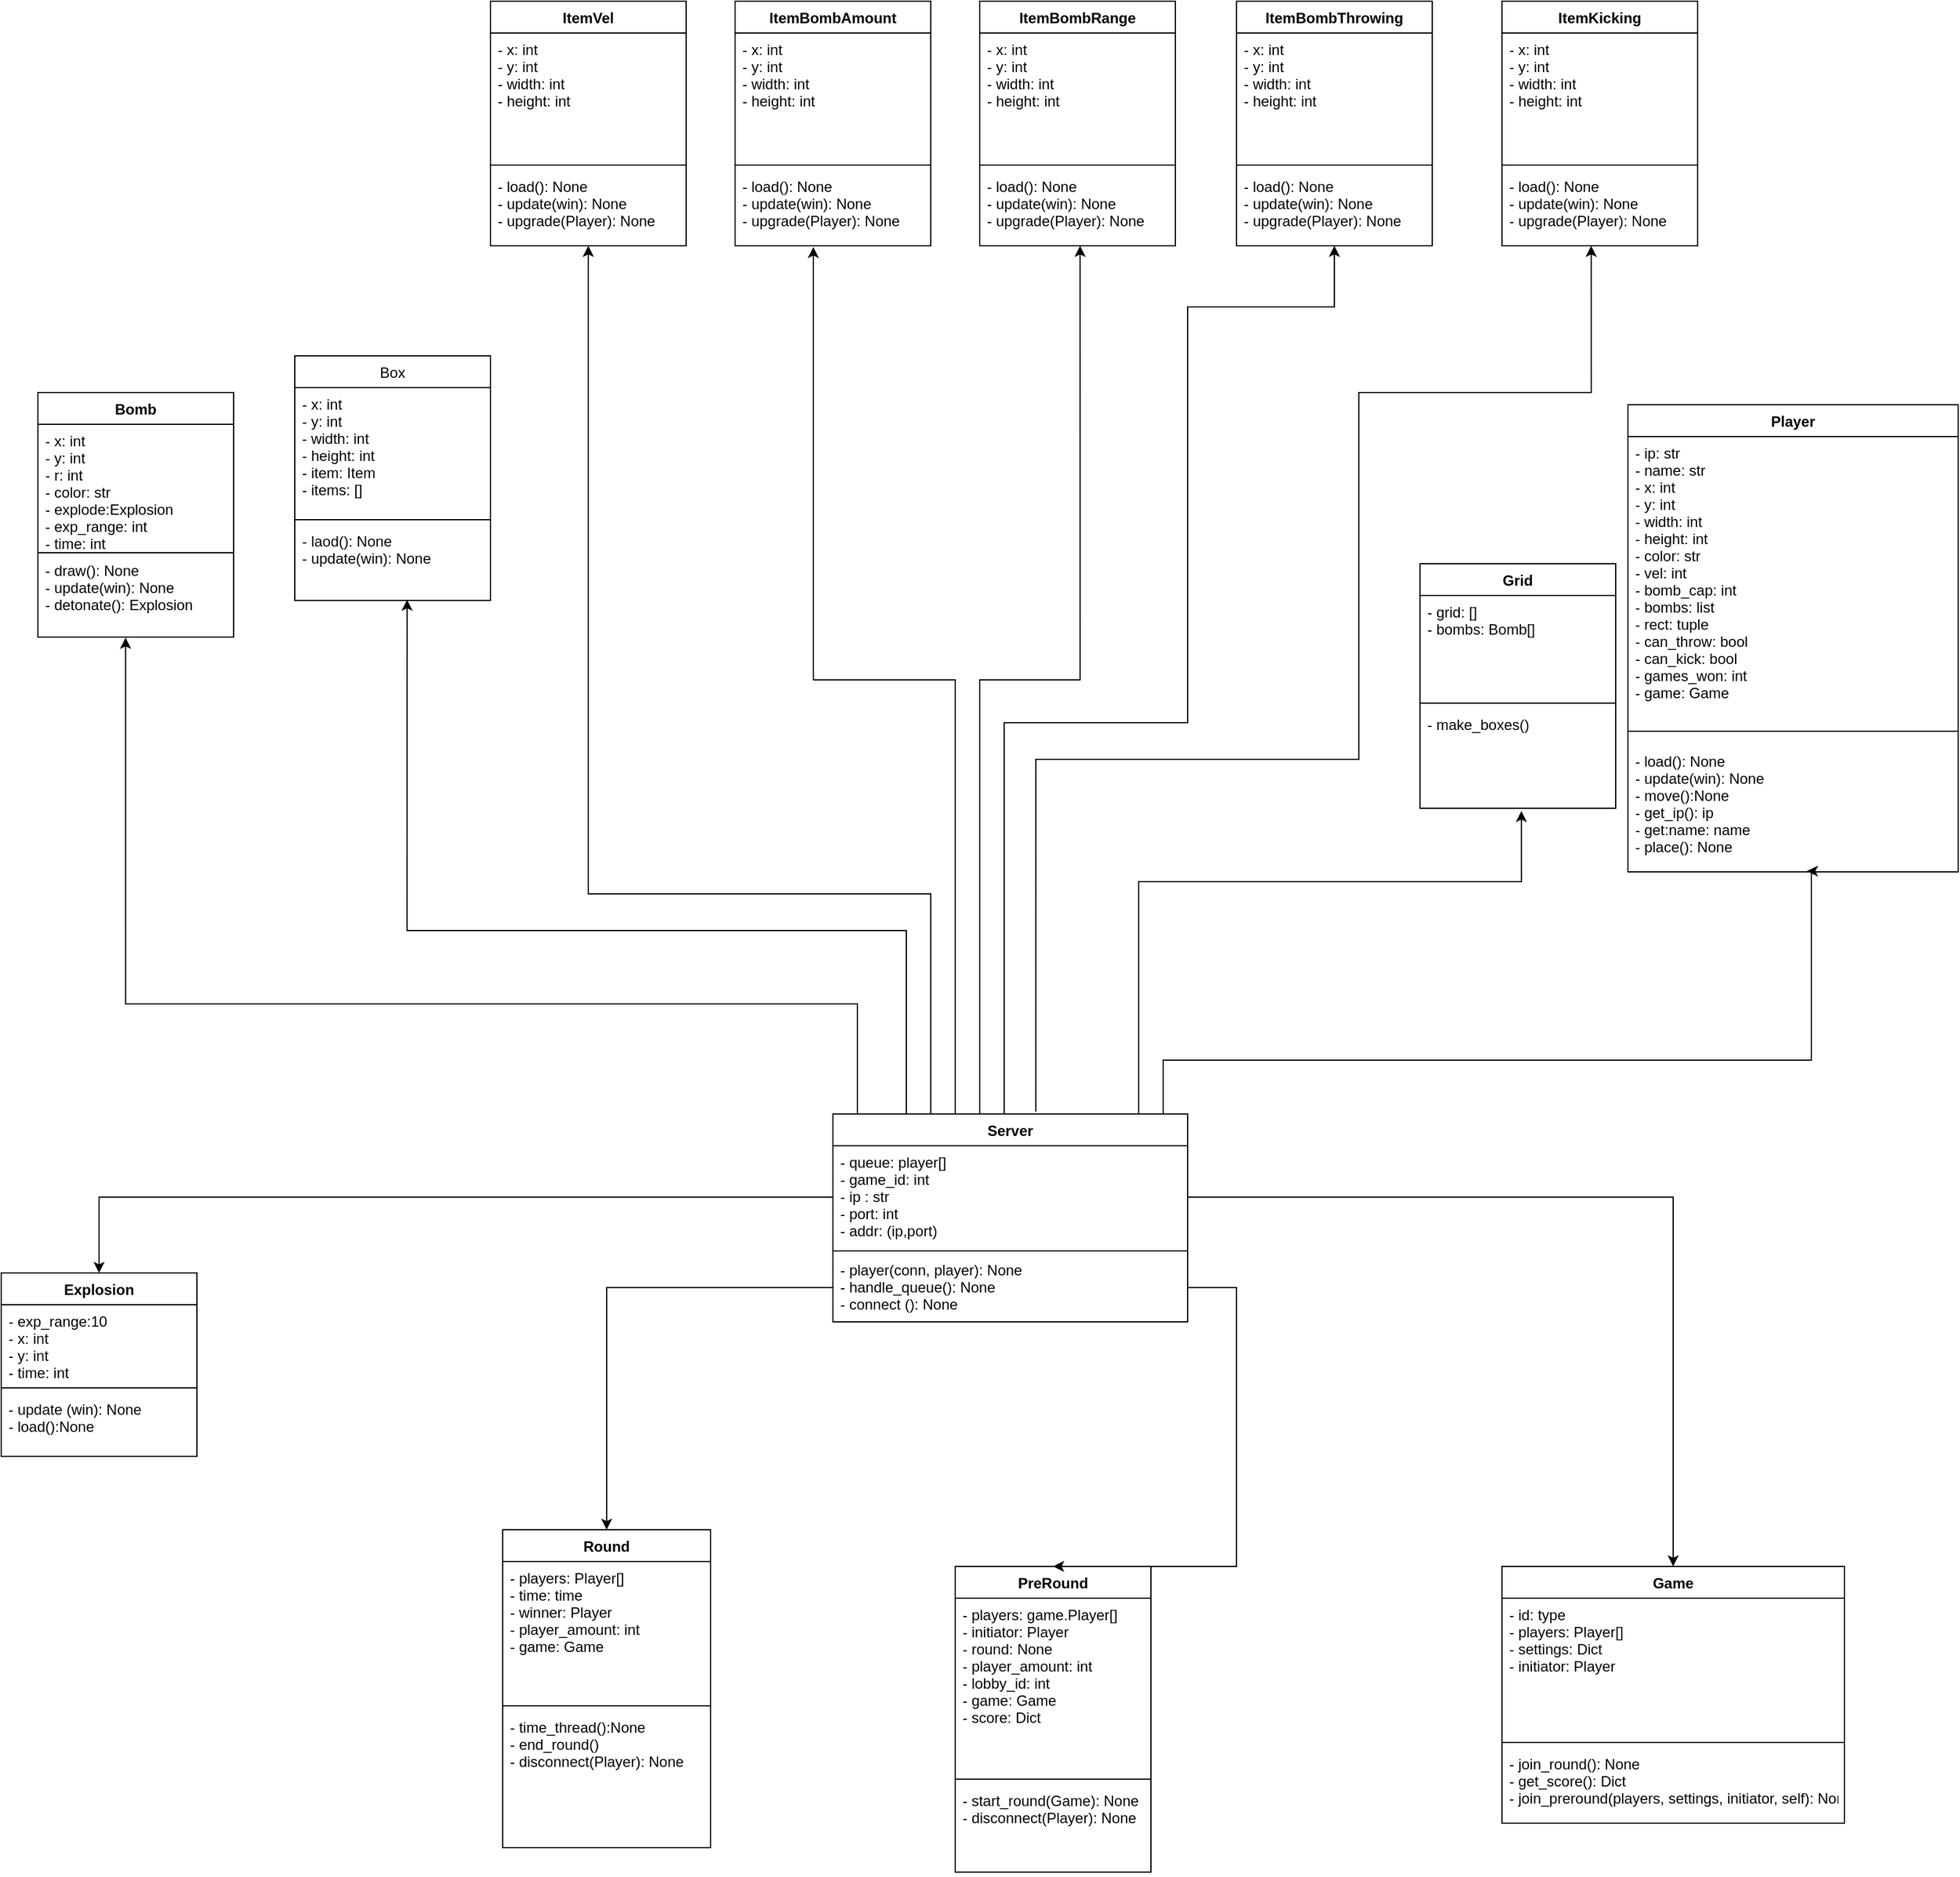 <mxfile version="14.2.7" type="github">
  <diagram id="Wmp_nvGAifpqo0GNtrIs" name="Page-1">
    <mxGraphModel dx="3197" dy="2499" grid="1" gridSize="10" guides="1" tooltips="1" connect="1" arrows="1" fold="1" page="1" pageScale="1" pageWidth="827" pageHeight="1169" math="0" shadow="0">
      <root>
        <mxCell id="0" />
        <mxCell id="1" parent="0" />
        <mxCell id="26dCUH4CpuSMbsz9YDj3-36" style="edgeStyle=orthogonalEdgeStyle;rounded=0;orthogonalLoop=1;jettySize=auto;html=1;exitX=0.084;exitY=0;exitDx=0;exitDy=0;entryX=0.448;entryY=1.008;entryDx=0;entryDy=0;entryPerimeter=0;exitPerimeter=0;" parent="1" source="26dCUH4CpuSMbsz9YDj3-45" target="26dCUH4CpuSMbsz9YDj3-57" edge="1">
          <mxGeometry relative="1" as="geometry">
            <Array as="points">
              <mxPoint x="300" y="150" />
              <mxPoint x="300" y="60" />
              <mxPoint x="-298" y="60" />
            </Array>
          </mxGeometry>
        </mxCell>
        <mxCell id="26dCUH4CpuSMbsz9YDj3-37" style="edgeStyle=orthogonalEdgeStyle;rounded=0;orthogonalLoop=1;jettySize=auto;html=1;entryX=0.542;entryY=0.994;entryDx=0;entryDy=0;entryPerimeter=0;" parent="1" source="26dCUH4CpuSMbsz9YDj3-45" target="26dCUH4CpuSMbsz9YDj3-53" edge="1">
          <mxGeometry relative="1" as="geometry">
            <Array as="points">
              <mxPoint x="550" y="106" />
              <mxPoint x="1080" y="106" />
              <mxPoint x="1080" y="-49" />
            </Array>
          </mxGeometry>
        </mxCell>
        <mxCell id="26dCUH4CpuSMbsz9YDj3-38" style="edgeStyle=orthogonalEdgeStyle;rounded=0;orthogonalLoop=1;jettySize=auto;html=1;entryX=0.574;entryY=0.991;entryDx=0;entryDy=0;entryPerimeter=0;" parent="1" source="26dCUH4CpuSMbsz9YDj3-45" target="26dCUH4CpuSMbsz9YDj3-81" edge="1">
          <mxGeometry relative="1" as="geometry">
            <Array as="points">
              <mxPoint x="340" />
              <mxPoint x="-68" />
            </Array>
          </mxGeometry>
        </mxCell>
        <mxCell id="26dCUH4CpuSMbsz9YDj3-39" style="edgeStyle=orthogonalEdgeStyle;rounded=0;orthogonalLoop=1;jettySize=auto;html=1;entryX=0.518;entryY=1.027;entryDx=0;entryDy=0;entryPerimeter=0;" parent="1" source="26dCUH4CpuSMbsz9YDj3-45" target="26dCUH4CpuSMbsz9YDj3-85" edge="1">
          <mxGeometry relative="1" as="geometry">
            <Array as="points">
              <mxPoint x="530" y="-40" />
              <mxPoint x="843" y="-40" />
            </Array>
          </mxGeometry>
        </mxCell>
        <mxCell id="26dCUH4CpuSMbsz9YDj3-40" style="edgeStyle=orthogonalEdgeStyle;rounded=0;orthogonalLoop=1;jettySize=auto;html=1;entryX=0.5;entryY=1;entryDx=0;entryDy=0;" parent="1" source="26dCUH4CpuSMbsz9YDj3-45" target="26dCUH4CpuSMbsz9YDj3-86" edge="1">
          <mxGeometry relative="1" as="geometry">
            <Array as="points">
              <mxPoint x="360" y="-30" />
              <mxPoint x="80" y="-30" />
            </Array>
          </mxGeometry>
        </mxCell>
        <mxCell id="26dCUH4CpuSMbsz9YDj3-41" style="edgeStyle=orthogonalEdgeStyle;rounded=0;orthogonalLoop=1;jettySize=auto;html=1;entryX=0.4;entryY=1.016;entryDx=0;entryDy=0;entryPerimeter=0;" parent="1" source="26dCUH4CpuSMbsz9YDj3-45" target="26dCUH4CpuSMbsz9YDj3-101" edge="1">
          <mxGeometry relative="1" as="geometry">
            <Array as="points">
              <mxPoint x="380" y="-205" />
              <mxPoint x="264" y="-205" />
            </Array>
          </mxGeometry>
        </mxCell>
        <mxCell id="26dCUH4CpuSMbsz9YDj3-42" style="edgeStyle=orthogonalEdgeStyle;rounded=0;orthogonalLoop=1;jettySize=auto;html=1;entryX=0.513;entryY=1;entryDx=0;entryDy=0;entryPerimeter=0;" parent="1" source="26dCUH4CpuSMbsz9YDj3-45" target="26dCUH4CpuSMbsz9YDj3-93" edge="1">
          <mxGeometry relative="1" as="geometry">
            <Array as="points">
              <mxPoint x="400" y="-205" />
              <mxPoint x="482" y="-205" />
            </Array>
          </mxGeometry>
        </mxCell>
        <mxCell id="26dCUH4CpuSMbsz9YDj3-43" style="edgeStyle=orthogonalEdgeStyle;rounded=0;orthogonalLoop=1;jettySize=auto;html=1;entryX=0.5;entryY=1;entryDx=0;entryDy=0;entryPerimeter=0;" parent="1" source="26dCUH4CpuSMbsz9YDj3-45" target="26dCUH4CpuSMbsz9YDj3-105" edge="1">
          <mxGeometry relative="1" as="geometry">
            <Array as="points">
              <mxPoint x="420" y="-170" />
              <mxPoint x="570" y="-170" />
              <mxPoint x="570" y="-510" />
              <mxPoint x="690" y="-510" />
            </Array>
          </mxGeometry>
        </mxCell>
        <mxCell id="26dCUH4CpuSMbsz9YDj3-44" style="edgeStyle=orthogonalEdgeStyle;rounded=0;orthogonalLoop=1;jettySize=auto;html=1;entryX=0.456;entryY=1;entryDx=0;entryDy=0;entryPerimeter=0;exitX=0.572;exitY=-0.012;exitDx=0;exitDy=0;exitPerimeter=0;" parent="1" source="26dCUH4CpuSMbsz9YDj3-45" target="26dCUH4CpuSMbsz9YDj3-97" edge="1">
          <mxGeometry relative="1" as="geometry">
            <Array as="points">
              <mxPoint x="446" y="-140" />
              <mxPoint x="710" y="-140" />
              <mxPoint x="710" y="-440" />
              <mxPoint x="900" y="-440" />
            </Array>
          </mxGeometry>
        </mxCell>
        <mxCell id="26dCUH4CpuSMbsz9YDj3-45" value="Server" style="swimlane;fontStyle=1;align=center;verticalAlign=top;childLayout=stackLayout;horizontal=1;startSize=26;horizontalStack=0;resizeParent=1;resizeParentMax=0;resizeLast=0;collapsible=1;marginBottom=0;" parent="1" vertex="1">
          <mxGeometry x="280" y="150" width="290" height="170" as="geometry" />
        </mxCell>
        <mxCell id="26dCUH4CpuSMbsz9YDj3-46" value="- queue: player[]&#xa;- game_id: int&#xa;- ip : str&#xa;- port: int&#xa;- addr: (ip,port) " style="text;strokeColor=none;fillColor=none;align=left;verticalAlign=top;spacingLeft=4;spacingRight=4;overflow=hidden;rotatable=0;points=[[0,0.5],[1,0.5]];portConstraint=eastwest;" parent="26dCUH4CpuSMbsz9YDj3-45" vertex="1">
          <mxGeometry y="26" width="290" height="84" as="geometry" />
        </mxCell>
        <mxCell id="26dCUH4CpuSMbsz9YDj3-47" value="" style="line;strokeWidth=1;fillColor=none;align=left;verticalAlign=middle;spacingTop=-1;spacingLeft=3;spacingRight=3;rotatable=0;labelPosition=right;points=[];portConstraint=eastwest;" parent="26dCUH4CpuSMbsz9YDj3-45" vertex="1">
          <mxGeometry y="110" width="290" height="4" as="geometry" />
        </mxCell>
        <mxCell id="26dCUH4CpuSMbsz9YDj3-48" value="- player(conn, player): None&#xa;- handle_queue(): None&#xa;- connect (): None&#xa;" style="text;strokeColor=none;fillColor=none;align=left;verticalAlign=top;spacingLeft=4;spacingRight=4;overflow=hidden;rotatable=0;points=[[0,0.5],[1,0.5]];portConstraint=eastwest;" parent="26dCUH4CpuSMbsz9YDj3-45" vertex="1">
          <mxGeometry y="114" width="290" height="56" as="geometry" />
        </mxCell>
        <mxCell id="26dCUH4CpuSMbsz9YDj3-49" style="edgeStyle=orthogonalEdgeStyle;rounded=0;orthogonalLoop=1;jettySize=auto;html=1;exitX=1;exitY=0.5;exitDx=0;exitDy=0;" parent="26dCUH4CpuSMbsz9YDj3-45" source="26dCUH4CpuSMbsz9YDj3-46" target="26dCUH4CpuSMbsz9YDj3-46" edge="1">
          <mxGeometry relative="1" as="geometry" />
        </mxCell>
        <mxCell id="26dCUH4CpuSMbsz9YDj3-50" value="Player" style="swimlane;fontStyle=1;align=center;verticalAlign=top;childLayout=stackLayout;horizontal=1;startSize=26;horizontalStack=0;resizeParent=1;resizeParentMax=0;resizeLast=0;collapsible=1;marginBottom=0;" parent="1" vertex="1">
          <mxGeometry x="930" y="-430" width="270" height="382" as="geometry" />
        </mxCell>
        <mxCell id="26dCUH4CpuSMbsz9YDj3-51" value="- ip: str&#xa;- name: str &#xa;- x: int&#xa;- y: int&#xa;- width: int&#xa;- height: int&#xa;- color: str&#xa;- vel: int&#xa;- bomb_cap: int&#xa;- bombs: list&#xa;- rect: tuple&#xa;- can_throw: bool&#xa;- can_kick: bool&#xa;- games_won: int&#xa;- game: Game&#xa;&#xa;" style="text;strokeColor=none;fillColor=none;align=left;verticalAlign=top;spacingLeft=4;spacingRight=4;overflow=hidden;rotatable=0;points=[[0,0.5],[1,0.5]];portConstraint=eastwest;" parent="26dCUH4CpuSMbsz9YDj3-50" vertex="1">
          <mxGeometry y="26" width="270" height="230" as="geometry" />
        </mxCell>
        <mxCell id="26dCUH4CpuSMbsz9YDj3-52" value="" style="line;strokeWidth=1;fillColor=none;align=left;verticalAlign=middle;spacingTop=-1;spacingLeft=3;spacingRight=3;rotatable=0;labelPosition=right;points=[];portConstraint=eastwest;" parent="26dCUH4CpuSMbsz9YDj3-50" vertex="1">
          <mxGeometry y="256" width="270" height="22" as="geometry" />
        </mxCell>
        <mxCell id="26dCUH4CpuSMbsz9YDj3-53" value="- load(): None&#xa;- update(win): None&#xa;- move():None&#xa;- get_ip(): ip&#xa;- get:name: name&#xa;- place(): None" style="text;strokeColor=none;fillColor=none;align=left;verticalAlign=top;spacingLeft=4;spacingRight=4;overflow=hidden;rotatable=0;points=[[0,0.5],[1,0.5]];portConstraint=eastwest;" parent="26dCUH4CpuSMbsz9YDj3-50" vertex="1">
          <mxGeometry y="278" width="270" height="104" as="geometry" />
        </mxCell>
        <mxCell id="26dCUH4CpuSMbsz9YDj3-54" value="Bomb" style="swimlane;fontStyle=1;align=center;verticalAlign=top;childLayout=stackLayout;horizontal=1;startSize=26;horizontalStack=0;resizeParent=1;resizeParentMax=0;resizeLast=0;collapsible=1;marginBottom=0;" parent="1" vertex="1">
          <mxGeometry x="-370" y="-440" width="160" height="200" as="geometry" />
        </mxCell>
        <mxCell id="26dCUH4CpuSMbsz9YDj3-55" value="- x: int&#xa;- y: int&#xa;- r: int&#xa;- color: str&#xa;- explode:Explosion&#xa;- exp_range: int&#xa;- time: int" style="text;strokeColor=none;fillColor=none;align=left;verticalAlign=top;spacingLeft=4;spacingRight=4;overflow=hidden;rotatable=0;points=[[0,0.5],[1,0.5]];portConstraint=eastwest;" parent="26dCUH4CpuSMbsz9YDj3-54" vertex="1">
          <mxGeometry y="26" width="160" height="104" as="geometry" />
        </mxCell>
        <mxCell id="26dCUH4CpuSMbsz9YDj3-56" value="" style="line;strokeWidth=1;fillColor=none;align=left;verticalAlign=middle;spacingTop=-1;spacingLeft=3;spacingRight=3;rotatable=0;labelPosition=right;points=[];portConstraint=eastwest;" parent="26dCUH4CpuSMbsz9YDj3-54" vertex="1">
          <mxGeometry y="130" width="160" height="2" as="geometry" />
        </mxCell>
        <mxCell id="26dCUH4CpuSMbsz9YDj3-57" value="- draw(): None&#xa;- update(win): None&#xa;- detonate(): Explosion" style="text;strokeColor=none;fillColor=none;align=left;verticalAlign=top;spacingLeft=4;spacingRight=4;overflow=hidden;rotatable=0;points=[[0,0.5],[1,0.5]];portConstraint=eastwest;" parent="26dCUH4CpuSMbsz9YDj3-54" vertex="1">
          <mxGeometry y="132" width="160" height="68" as="geometry" />
        </mxCell>
        <mxCell id="26dCUH4CpuSMbsz9YDj3-58" value="Explosion" style="swimlane;fontStyle=1;align=center;verticalAlign=top;childLayout=stackLayout;horizontal=1;startSize=26;horizontalStack=0;resizeParent=1;resizeParentMax=0;resizeLast=0;collapsible=1;marginBottom=0;" parent="1" vertex="1">
          <mxGeometry x="-400" y="280" width="160" height="150" as="geometry" />
        </mxCell>
        <mxCell id="26dCUH4CpuSMbsz9YDj3-59" value="- exp_range:10 &#xa;- x: int&#xa;- y: int&#xa;- time: int" style="text;strokeColor=none;fillColor=none;align=left;verticalAlign=top;spacingLeft=4;spacingRight=4;overflow=hidden;rotatable=0;points=[[0,0.5],[1,0.5]];portConstraint=eastwest;" parent="26dCUH4CpuSMbsz9YDj3-58" vertex="1">
          <mxGeometry y="26" width="160" height="64" as="geometry" />
        </mxCell>
        <mxCell id="26dCUH4CpuSMbsz9YDj3-60" value="" style="line;strokeWidth=1;fillColor=none;align=left;verticalAlign=middle;spacingTop=-1;spacingLeft=3;spacingRight=3;rotatable=0;labelPosition=right;points=[];portConstraint=eastwest;" parent="26dCUH4CpuSMbsz9YDj3-58" vertex="1">
          <mxGeometry y="90" width="160" height="8" as="geometry" />
        </mxCell>
        <mxCell id="26dCUH4CpuSMbsz9YDj3-61" value="- update (win): None&#xa;- load():None" style="text;strokeColor=none;fillColor=none;align=left;verticalAlign=top;spacingLeft=4;spacingRight=4;overflow=hidden;rotatable=0;points=[[0,0.5],[1,0.5]];portConstraint=eastwest;" parent="26dCUH4CpuSMbsz9YDj3-58" vertex="1">
          <mxGeometry y="98" width="160" height="52" as="geometry" />
        </mxCell>
        <mxCell id="26dCUH4CpuSMbsz9YDj3-62" style="edgeStyle=orthogonalEdgeStyle;rounded=0;orthogonalLoop=1;jettySize=auto;html=1;exitX=0;exitY=0.5;exitDx=0;exitDy=0;entryX=0.5;entryY=0;entryDx=0;entryDy=0;" parent="1" source="26dCUH4CpuSMbsz9YDj3-46" target="26dCUH4CpuSMbsz9YDj3-58" edge="1">
          <mxGeometry relative="1" as="geometry">
            <Array as="points">
              <mxPoint x="-320" y="218" />
            </Array>
          </mxGeometry>
        </mxCell>
        <mxCell id="26dCUH4CpuSMbsz9YDj3-63" value="Round" style="swimlane;fontStyle=1;align=center;verticalAlign=top;childLayout=stackLayout;horizontal=1;startSize=26;horizontalStack=0;resizeParent=1;resizeParentMax=0;resizeLast=0;collapsible=1;marginBottom=0;" parent="1" vertex="1">
          <mxGeometry x="10" y="490" width="170" height="260" as="geometry" />
        </mxCell>
        <mxCell id="26dCUH4CpuSMbsz9YDj3-64" value="- players: Player[]&#xa;- time: time&#xa;- winner: Player&#xa;- player_amount: int&#xa;- game: Game" style="text;align=left;verticalAlign=top;spacingLeft=4;spacingRight=4;overflow=hidden;rotatable=0;points=[[0,0.5],[1,0.5]];portConstraint=eastwest;" parent="26dCUH4CpuSMbsz9YDj3-63" vertex="1">
          <mxGeometry y="26" width="170" height="114" as="geometry" />
        </mxCell>
        <mxCell id="26dCUH4CpuSMbsz9YDj3-65" value="" style="line;strokeWidth=1;fillColor=none;align=left;verticalAlign=middle;spacingTop=-1;spacingLeft=3;spacingRight=3;rotatable=0;labelPosition=right;points=[];portConstraint=eastwest;" parent="26dCUH4CpuSMbsz9YDj3-63" vertex="1">
          <mxGeometry y="140" width="170" height="8" as="geometry" />
        </mxCell>
        <mxCell id="26dCUH4CpuSMbsz9YDj3-66" value="- time_thread():None&#xa;- end_round()&#xa;- disconnect(Player): None " style="text;strokeColor=none;fillColor=none;align=left;verticalAlign=top;spacingLeft=4;spacingRight=4;overflow=hidden;rotatable=0;points=[[0,0.5],[1,0.5]];portConstraint=eastwest;" parent="26dCUH4CpuSMbsz9YDj3-63" vertex="1">
          <mxGeometry y="148" width="170" height="112" as="geometry" />
        </mxCell>
        <mxCell id="26dCUH4CpuSMbsz9YDj3-67" style="edgeStyle=orthogonalEdgeStyle;rounded=0;orthogonalLoop=1;jettySize=auto;html=1;exitX=0;exitY=0.5;exitDx=0;exitDy=0;" parent="1" source="26dCUH4CpuSMbsz9YDj3-48" target="26dCUH4CpuSMbsz9YDj3-63" edge="1">
          <mxGeometry relative="1" as="geometry" />
        </mxCell>
        <mxCell id="26dCUH4CpuSMbsz9YDj3-68" value="PreRound" style="swimlane;fontStyle=1;align=center;verticalAlign=top;childLayout=stackLayout;horizontal=1;startSize=26;horizontalStack=0;resizeParent=1;resizeParentMax=0;resizeLast=0;collapsible=1;marginBottom=0;" parent="1" vertex="1">
          <mxGeometry x="380" y="520" width="160" height="250" as="geometry" />
        </mxCell>
        <mxCell id="26dCUH4CpuSMbsz9YDj3-69" value="- players: game.Player[]&#xa;- initiator: Player&#xa;- round: None&#xa;- player_amount: int&#xa;- lobby_id: int&#xa;- game: Game&#xa;- score: Dict&#xa;&#xa;" style="text;strokeColor=none;fillColor=none;align=left;verticalAlign=top;spacingLeft=4;spacingRight=4;overflow=hidden;rotatable=0;points=[[0,0.5],[1,0.5]];portConstraint=eastwest;" parent="26dCUH4CpuSMbsz9YDj3-68" vertex="1">
          <mxGeometry y="26" width="160" height="144" as="geometry" />
        </mxCell>
        <mxCell id="26dCUH4CpuSMbsz9YDj3-70" value="" style="line;strokeWidth=1;fillColor=none;align=left;verticalAlign=middle;spacingTop=-1;spacingLeft=3;spacingRight=3;rotatable=0;labelPosition=right;points=[];portConstraint=eastwest;" parent="26dCUH4CpuSMbsz9YDj3-68" vertex="1">
          <mxGeometry y="170" width="160" height="8" as="geometry" />
        </mxCell>
        <mxCell id="26dCUH4CpuSMbsz9YDj3-71" value="- start_round(Game): None&#xa;- disconnect(Player): None&#xa;" style="text;strokeColor=none;fillColor=none;align=left;verticalAlign=top;spacingLeft=4;spacingRight=4;overflow=hidden;rotatable=0;points=[[0,0.5],[1,0.5]];portConstraint=eastwest;" parent="26dCUH4CpuSMbsz9YDj3-68" vertex="1">
          <mxGeometry y="178" width="160" height="72" as="geometry" />
        </mxCell>
        <mxCell id="26dCUH4CpuSMbsz9YDj3-72" style="edgeStyle=orthogonalEdgeStyle;rounded=0;orthogonalLoop=1;jettySize=auto;html=1;exitX=1;exitY=0.5;exitDx=0;exitDy=0;entryX=0.5;entryY=0;entryDx=0;entryDy=0;" parent="1" source="26dCUH4CpuSMbsz9YDj3-48" target="26dCUH4CpuSMbsz9YDj3-68" edge="1">
          <mxGeometry relative="1" as="geometry">
            <Array as="points">
              <mxPoint x="610" y="292" />
            </Array>
          </mxGeometry>
        </mxCell>
        <mxCell id="26dCUH4CpuSMbsz9YDj3-73" style="edgeStyle=orthogonalEdgeStyle;rounded=0;orthogonalLoop=1;jettySize=auto;html=1;entryX=0.5;entryY=0;entryDx=0;entryDy=0;" parent="1" source="26dCUH4CpuSMbsz9YDj3-46" target="26dCUH4CpuSMbsz9YDj3-74" edge="1">
          <mxGeometry relative="1" as="geometry">
            <mxPoint x="790.0" y="320" as="targetPoint" />
          </mxGeometry>
        </mxCell>
        <mxCell id="26dCUH4CpuSMbsz9YDj3-74" value="Game" style="swimlane;fontStyle=1;align=center;verticalAlign=top;childLayout=stackLayout;horizontal=1;startSize=26;horizontalStack=0;resizeParent=1;resizeParentMax=0;resizeLast=0;collapsible=1;marginBottom=0;" parent="1" vertex="1">
          <mxGeometry x="827" y="520" width="280" height="210" as="geometry" />
        </mxCell>
        <mxCell id="26dCUH4CpuSMbsz9YDj3-75" value="- id: type&#xa;- players: Player[]&#xa;- settings: Dict&#xa;- initiator: Player" style="text;strokeColor=none;fillColor=none;align=left;verticalAlign=top;spacingLeft=4;spacingRight=4;overflow=hidden;rotatable=0;points=[[0,0.5],[1,0.5]];portConstraint=eastwest;" parent="26dCUH4CpuSMbsz9YDj3-74" vertex="1">
          <mxGeometry y="26" width="280" height="114" as="geometry" />
        </mxCell>
        <mxCell id="26dCUH4CpuSMbsz9YDj3-76" value="" style="line;strokeWidth=1;fillColor=none;align=left;verticalAlign=middle;spacingTop=-1;spacingLeft=3;spacingRight=3;rotatable=0;labelPosition=right;points=[];portConstraint=eastwest;" parent="26dCUH4CpuSMbsz9YDj3-74" vertex="1">
          <mxGeometry y="140" width="280" height="8" as="geometry" />
        </mxCell>
        <mxCell id="26dCUH4CpuSMbsz9YDj3-77" value="- join_round(): None&#xa;- get_score(): Dict&#xa;- join_preround(players, settings, initiator, self): None" style="text;strokeColor=none;fillColor=none;align=left;verticalAlign=top;spacingLeft=4;spacingRight=4;overflow=hidden;rotatable=0;points=[[0,0.5],[1,0.5]];portConstraint=eastwest;" parent="26dCUH4CpuSMbsz9YDj3-74" vertex="1">
          <mxGeometry y="148" width="280" height="62" as="geometry" />
        </mxCell>
        <mxCell id="26dCUH4CpuSMbsz9YDj3-78" value="Box" style="swimlane;fontStyle=0;align=center;verticalAlign=top;childLayout=stackLayout;horizontal=1;startSize=26;horizontalStack=0;resizeParent=1;resizeParentMax=0;resizeLast=0;collapsible=1;marginBottom=0;" parent="1" vertex="1">
          <mxGeometry x="-160" y="-470" width="160" height="200" as="geometry" />
        </mxCell>
        <mxCell id="26dCUH4CpuSMbsz9YDj3-79" value="- x: int&#xa;- y: int&#xa;- width: int&#xa;- height: int&#xa;- item: Item&#xa;- items: []&#xa;" style="text;strokeColor=none;fillColor=none;align=left;verticalAlign=top;spacingLeft=4;spacingRight=4;overflow=hidden;rotatable=0;points=[[0,0.5],[1,0.5]];portConstraint=eastwest;" parent="26dCUH4CpuSMbsz9YDj3-78" vertex="1">
          <mxGeometry y="26" width="160" height="104" as="geometry" />
        </mxCell>
        <mxCell id="26dCUH4CpuSMbsz9YDj3-80" value="" style="line;strokeWidth=1;fillColor=none;align=left;verticalAlign=middle;spacingTop=-1;spacingLeft=3;spacingRight=3;rotatable=0;labelPosition=right;points=[];portConstraint=eastwest;" parent="26dCUH4CpuSMbsz9YDj3-78" vertex="1">
          <mxGeometry y="130" width="160" height="8" as="geometry" />
        </mxCell>
        <mxCell id="26dCUH4CpuSMbsz9YDj3-81" value="- laod(): None&#xa;- update(win): None&#xa;" style="text;strokeColor=none;fillColor=none;align=left;verticalAlign=top;spacingLeft=4;spacingRight=4;overflow=hidden;rotatable=0;points=[[0,0.5],[1,0.5]];portConstraint=eastwest;" parent="26dCUH4CpuSMbsz9YDj3-78" vertex="1">
          <mxGeometry y="138" width="160" height="62" as="geometry" />
        </mxCell>
        <mxCell id="26dCUH4CpuSMbsz9YDj3-82" value="Grid" style="swimlane;fontStyle=1;align=center;verticalAlign=top;childLayout=stackLayout;horizontal=1;startSize=26;horizontalStack=0;resizeParent=1;resizeParentMax=0;resizeLast=0;collapsible=1;marginBottom=0;" parent="1" vertex="1">
          <mxGeometry x="760" y="-300" width="160" height="200" as="geometry" />
        </mxCell>
        <mxCell id="26dCUH4CpuSMbsz9YDj3-83" value="- grid: []&#xa;- bombs: Bomb[]&#xa;" style="text;strokeColor=none;fillColor=none;align=left;verticalAlign=top;spacingLeft=4;spacingRight=4;overflow=hidden;rotatable=0;points=[[0,0.5],[1,0.5]];portConstraint=eastwest;" parent="26dCUH4CpuSMbsz9YDj3-82" vertex="1">
          <mxGeometry y="26" width="160" height="84" as="geometry" />
        </mxCell>
        <mxCell id="26dCUH4CpuSMbsz9YDj3-84" value="" style="line;strokeWidth=1;fillColor=none;align=left;verticalAlign=middle;spacingTop=-1;spacingLeft=3;spacingRight=3;rotatable=0;labelPosition=right;points=[];portConstraint=eastwest;" parent="26dCUH4CpuSMbsz9YDj3-82" vertex="1">
          <mxGeometry y="110" width="160" height="8" as="geometry" />
        </mxCell>
        <mxCell id="26dCUH4CpuSMbsz9YDj3-85" value="- make_boxes()" style="text;strokeColor=none;fillColor=none;align=left;verticalAlign=top;spacingLeft=4;spacingRight=4;overflow=hidden;rotatable=0;points=[[0,0.5],[1,0.5]];portConstraint=eastwest;" parent="26dCUH4CpuSMbsz9YDj3-82" vertex="1">
          <mxGeometry y="118" width="160" height="82" as="geometry" />
        </mxCell>
        <mxCell id="26dCUH4CpuSMbsz9YDj3-86" value="ItemVel" style="swimlane;fontStyle=1;align=center;verticalAlign=top;childLayout=stackLayout;horizontal=1;startSize=26;horizontalStack=0;resizeParent=1;resizeParentMax=0;resizeLast=0;collapsible=1;marginBottom=0;" parent="1" vertex="1">
          <mxGeometry y="-760" width="160" height="200" as="geometry" />
        </mxCell>
        <mxCell id="26dCUH4CpuSMbsz9YDj3-87" value="- x: int&#xa;- y: int&#xa;- width: int&#xa;- height: int&#xa;" style="text;strokeColor=none;fillColor=none;align=left;verticalAlign=top;spacingLeft=4;spacingRight=4;overflow=hidden;rotatable=0;points=[[0,0.5],[1,0.5]];portConstraint=eastwest;" parent="26dCUH4CpuSMbsz9YDj3-86" vertex="1">
          <mxGeometry y="26" width="160" height="104" as="geometry" />
        </mxCell>
        <mxCell id="26dCUH4CpuSMbsz9YDj3-88" value="" style="line;strokeWidth=1;fillColor=none;align=left;verticalAlign=middle;spacingTop=-1;spacingLeft=3;spacingRight=3;rotatable=0;labelPosition=right;points=[];portConstraint=eastwest;" parent="26dCUH4CpuSMbsz9YDj3-86" vertex="1">
          <mxGeometry y="130" width="160" height="8" as="geometry" />
        </mxCell>
        <mxCell id="26dCUH4CpuSMbsz9YDj3-89" value="- load(): None&#xa;- update(win): None&#xa;- upgrade(Player): None" style="text;strokeColor=none;fillColor=none;align=left;verticalAlign=top;spacingLeft=4;spacingRight=4;overflow=hidden;rotatable=0;points=[[0,0.5],[1,0.5]];portConstraint=eastwest;" parent="26dCUH4CpuSMbsz9YDj3-86" vertex="1">
          <mxGeometry y="138" width="160" height="62" as="geometry" />
        </mxCell>
        <mxCell id="26dCUH4CpuSMbsz9YDj3-90" value="ItemBombRange" style="swimlane;fontStyle=1;align=center;verticalAlign=top;childLayout=stackLayout;horizontal=1;startSize=26;horizontalStack=0;resizeParent=1;resizeParentMax=0;resizeLast=0;collapsible=1;marginBottom=0;" parent="1" vertex="1">
          <mxGeometry x="400" y="-760" width="160" height="200" as="geometry" />
        </mxCell>
        <mxCell id="26dCUH4CpuSMbsz9YDj3-91" value="- x: int&#xa;- y: int&#xa;- width: int&#xa;- height: int&#xa;" style="text;strokeColor=none;fillColor=none;align=left;verticalAlign=top;spacingLeft=4;spacingRight=4;overflow=hidden;rotatable=0;points=[[0,0.5],[1,0.5]];portConstraint=eastwest;" parent="26dCUH4CpuSMbsz9YDj3-90" vertex="1">
          <mxGeometry y="26" width="160" height="104" as="geometry" />
        </mxCell>
        <mxCell id="26dCUH4CpuSMbsz9YDj3-92" value="" style="line;strokeWidth=1;fillColor=none;align=left;verticalAlign=middle;spacingTop=-1;spacingLeft=3;spacingRight=3;rotatable=0;labelPosition=right;points=[];portConstraint=eastwest;" parent="26dCUH4CpuSMbsz9YDj3-90" vertex="1">
          <mxGeometry y="130" width="160" height="8" as="geometry" />
        </mxCell>
        <mxCell id="26dCUH4CpuSMbsz9YDj3-93" value="- load(): None&#xa;- update(win): None&#xa;- upgrade(Player): None" style="text;strokeColor=none;fillColor=none;align=left;verticalAlign=top;spacingLeft=4;spacingRight=4;overflow=hidden;rotatable=0;points=[[0,0.5],[1,0.5]];portConstraint=eastwest;" parent="26dCUH4CpuSMbsz9YDj3-90" vertex="1">
          <mxGeometry y="138" width="160" height="62" as="geometry" />
        </mxCell>
        <mxCell id="26dCUH4CpuSMbsz9YDj3-94" value="ItemKicking" style="swimlane;fontStyle=1;align=center;verticalAlign=top;childLayout=stackLayout;horizontal=1;startSize=26;horizontalStack=0;resizeParent=1;resizeParentMax=0;resizeLast=0;collapsible=1;marginBottom=0;" parent="1" vertex="1">
          <mxGeometry x="827" y="-760" width="160" height="200" as="geometry" />
        </mxCell>
        <mxCell id="26dCUH4CpuSMbsz9YDj3-95" value="- x: int&#xa;- y: int&#xa;- width: int&#xa;- height: int&#xa;" style="text;strokeColor=none;fillColor=none;align=left;verticalAlign=top;spacingLeft=4;spacingRight=4;overflow=hidden;rotatable=0;points=[[0,0.5],[1,0.5]];portConstraint=eastwest;" parent="26dCUH4CpuSMbsz9YDj3-94" vertex="1">
          <mxGeometry y="26" width="160" height="104" as="geometry" />
        </mxCell>
        <mxCell id="26dCUH4CpuSMbsz9YDj3-96" value="" style="line;strokeWidth=1;fillColor=none;align=left;verticalAlign=middle;spacingTop=-1;spacingLeft=3;spacingRight=3;rotatable=0;labelPosition=right;points=[];portConstraint=eastwest;" parent="26dCUH4CpuSMbsz9YDj3-94" vertex="1">
          <mxGeometry y="130" width="160" height="8" as="geometry" />
        </mxCell>
        <mxCell id="26dCUH4CpuSMbsz9YDj3-97" value="- load(): None&#xa;- update(win): None&#xa;- upgrade(Player): None" style="text;strokeColor=none;fillColor=none;align=left;verticalAlign=top;spacingLeft=4;spacingRight=4;overflow=hidden;rotatable=0;points=[[0,0.5],[1,0.5]];portConstraint=eastwest;" parent="26dCUH4CpuSMbsz9YDj3-94" vertex="1">
          <mxGeometry y="138" width="160" height="62" as="geometry" />
        </mxCell>
        <mxCell id="26dCUH4CpuSMbsz9YDj3-98" value="ItemBombAmount" style="swimlane;fontStyle=1;align=center;verticalAlign=top;childLayout=stackLayout;horizontal=1;startSize=26;horizontalStack=0;resizeParent=1;resizeParentMax=0;resizeLast=0;collapsible=1;marginBottom=0;" parent="1" vertex="1">
          <mxGeometry x="200" y="-760" width="160" height="200" as="geometry" />
        </mxCell>
        <mxCell id="26dCUH4CpuSMbsz9YDj3-99" value="- x: int&#xa;- y: int&#xa;- width: int&#xa;- height: int&#xa;" style="text;strokeColor=none;fillColor=none;align=left;verticalAlign=top;spacingLeft=4;spacingRight=4;overflow=hidden;rotatable=0;points=[[0,0.5],[1,0.5]];portConstraint=eastwest;" parent="26dCUH4CpuSMbsz9YDj3-98" vertex="1">
          <mxGeometry y="26" width="160" height="104" as="geometry" />
        </mxCell>
        <mxCell id="26dCUH4CpuSMbsz9YDj3-100" value="" style="line;strokeWidth=1;fillColor=none;align=left;verticalAlign=middle;spacingTop=-1;spacingLeft=3;spacingRight=3;rotatable=0;labelPosition=right;points=[];portConstraint=eastwest;" parent="26dCUH4CpuSMbsz9YDj3-98" vertex="1">
          <mxGeometry y="130" width="160" height="8" as="geometry" />
        </mxCell>
        <mxCell id="26dCUH4CpuSMbsz9YDj3-101" value="- load(): None&#xa;- update(win): None&#xa;- upgrade(Player): None" style="text;strokeColor=none;fillColor=none;align=left;verticalAlign=top;spacingLeft=4;spacingRight=4;overflow=hidden;rotatable=0;points=[[0,0.5],[1,0.5]];portConstraint=eastwest;" parent="26dCUH4CpuSMbsz9YDj3-98" vertex="1">
          <mxGeometry y="138" width="160" height="62" as="geometry" />
        </mxCell>
        <mxCell id="26dCUH4CpuSMbsz9YDj3-102" value="ItemBombThrowing" style="swimlane;fontStyle=1;align=center;verticalAlign=top;childLayout=stackLayout;horizontal=1;startSize=26;horizontalStack=0;resizeParent=1;resizeParentMax=0;resizeLast=0;collapsible=1;marginBottom=0;" parent="1" vertex="1">
          <mxGeometry x="610" y="-760" width="160" height="200" as="geometry" />
        </mxCell>
        <mxCell id="26dCUH4CpuSMbsz9YDj3-103" value="- x: int&#xa;- y: int&#xa;- width: int&#xa;- height: int&#xa;" style="text;strokeColor=none;fillColor=none;align=left;verticalAlign=top;spacingLeft=4;spacingRight=4;overflow=hidden;rotatable=0;points=[[0,0.5],[1,0.5]];portConstraint=eastwest;" parent="26dCUH4CpuSMbsz9YDj3-102" vertex="1">
          <mxGeometry y="26" width="160" height="104" as="geometry" />
        </mxCell>
        <mxCell id="26dCUH4CpuSMbsz9YDj3-104" value="" style="line;strokeWidth=1;fillColor=none;align=left;verticalAlign=middle;spacingTop=-1;spacingLeft=3;spacingRight=3;rotatable=0;labelPosition=right;points=[];portConstraint=eastwest;" parent="26dCUH4CpuSMbsz9YDj3-102" vertex="1">
          <mxGeometry y="130" width="160" height="8" as="geometry" />
        </mxCell>
        <mxCell id="26dCUH4CpuSMbsz9YDj3-105" value="- load(): None&#xa;- update(win): None&#xa;- upgrade(Player): None" style="text;strokeColor=none;fillColor=none;align=left;verticalAlign=top;spacingLeft=4;spacingRight=4;overflow=hidden;rotatable=0;points=[[0,0.5],[1,0.5]];portConstraint=eastwest;" parent="26dCUH4CpuSMbsz9YDj3-102" vertex="1">
          <mxGeometry y="138" width="160" height="62" as="geometry" />
        </mxCell>
      </root>
    </mxGraphModel>
  </diagram>
</mxfile>
